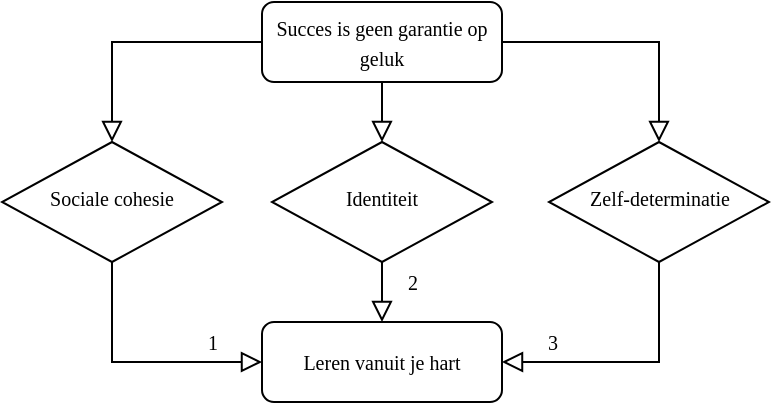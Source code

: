 <mxfile version="20.8.14" type="github">
  <diagram id="C5RBs43oDa-KdzZeNtuy" name="Page-1">
    <mxGraphModel dx="819" dy="431" grid="1" gridSize="10" guides="1" tooltips="1" connect="1" arrows="1" fold="1" page="1" pageScale="1" pageWidth="827" pageHeight="1169" math="0" shadow="0">
      <root>
        <mxCell id="WIyWlLk6GJQsqaUBKTNV-0" />
        <mxCell id="WIyWlLk6GJQsqaUBKTNV-1" parent="WIyWlLk6GJQsqaUBKTNV-0" />
        <mxCell id="WIyWlLk6GJQsqaUBKTNV-2" value="" style="rounded=0;html=1;jettySize=auto;orthogonalLoop=1;fontSize=11;endArrow=block;endFill=0;endSize=8;strokeWidth=1;shadow=0;labelBackgroundColor=none;edgeStyle=orthogonalEdgeStyle;" parent="WIyWlLk6GJQsqaUBKTNV-1" source="WIyWlLk6GJQsqaUBKTNV-3" target="WIyWlLk6GJQsqaUBKTNV-6" edge="1">
          <mxGeometry relative="1" as="geometry" />
        </mxCell>
        <mxCell id="WIyWlLk6GJQsqaUBKTNV-3" value="&lt;font style=&quot;font-size: 10px;&quot; face=&quot;Tahoma&quot;&gt;Succes is geen garantie op geluk&lt;/font&gt;" style="rounded=1;whiteSpace=wrap;html=1;fontSize=12;glass=0;strokeWidth=1;shadow=0;" parent="WIyWlLk6GJQsqaUBKTNV-1" vertex="1">
          <mxGeometry x="160" y="80" width="120" height="40" as="geometry" />
        </mxCell>
        <mxCell id="WIyWlLk6GJQsqaUBKTNV-6" value="&lt;font style=&quot;font-size: 10px;&quot; face=&quot;Tahoma&quot;&gt;Zelf-determinatie&lt;/font&gt;" style="rhombus;whiteSpace=wrap;html=1;shadow=0;fontFamily=Helvetica;fontSize=12;align=center;strokeWidth=1;spacing=6;spacingTop=-4;" parent="WIyWlLk6GJQsqaUBKTNV-1" vertex="1">
          <mxGeometry x="303.5" y="150" width="110" height="60" as="geometry" />
        </mxCell>
        <mxCell id="whrdd_yWK2fQMcM88HJ5-0" value="&lt;font style=&quot;font-size: 10px;&quot; face=&quot;Tahoma&quot;&gt;Identiteit&lt;/font&gt;" style="rhombus;whiteSpace=wrap;html=1;shadow=0;fontFamily=Helvetica;fontSize=12;align=center;strokeWidth=1;spacing=6;spacingTop=-4;" vertex="1" parent="WIyWlLk6GJQsqaUBKTNV-1">
          <mxGeometry x="165" y="150" width="110" height="60" as="geometry" />
        </mxCell>
        <mxCell id="whrdd_yWK2fQMcM88HJ5-1" value="&lt;font style=&quot;font-size: 10px;&quot; face=&quot;Tahoma&quot;&gt;Sociale cohesie&lt;/font&gt;" style="rhombus;whiteSpace=wrap;html=1;shadow=0;fontFamily=Helvetica;fontSize=12;align=center;strokeWidth=1;spacing=6;spacingTop=-4;" vertex="1" parent="WIyWlLk6GJQsqaUBKTNV-1">
          <mxGeometry x="30" y="150" width="110" height="60" as="geometry" />
        </mxCell>
        <mxCell id="whrdd_yWK2fQMcM88HJ5-2" value="" style="rounded=0;html=1;jettySize=auto;orthogonalLoop=1;fontSize=11;endArrow=block;endFill=0;endSize=8;strokeWidth=1;shadow=0;labelBackgroundColor=none;edgeStyle=orthogonalEdgeStyle;exitX=0.5;exitY=1;exitDx=0;exitDy=0;" edge="1" parent="WIyWlLk6GJQsqaUBKTNV-1" source="WIyWlLk6GJQsqaUBKTNV-3" target="whrdd_yWK2fQMcM88HJ5-0">
          <mxGeometry relative="1" as="geometry">
            <mxPoint x="290" y="110.029" as="sourcePoint" />
            <mxPoint x="355" y="160" as="targetPoint" />
          </mxGeometry>
        </mxCell>
        <mxCell id="whrdd_yWK2fQMcM88HJ5-3" value="" style="rounded=0;html=1;jettySize=auto;orthogonalLoop=1;fontSize=11;endArrow=block;endFill=0;endSize=8;strokeWidth=1;shadow=0;labelBackgroundColor=none;edgeStyle=orthogonalEdgeStyle;exitX=0;exitY=0.5;exitDx=0;exitDy=0;" edge="1" parent="WIyWlLk6GJQsqaUBKTNV-1" source="WIyWlLk6GJQsqaUBKTNV-3" target="whrdd_yWK2fQMcM88HJ5-1">
          <mxGeometry relative="1" as="geometry">
            <mxPoint x="300" y="120.029" as="sourcePoint" />
            <mxPoint x="365" y="170" as="targetPoint" />
          </mxGeometry>
        </mxCell>
        <mxCell id="whrdd_yWK2fQMcM88HJ5-4" value="&lt;font style=&quot;font-size: 10px;&quot; face=&quot;Tahoma&quot;&gt;Leren vanuit je hart&lt;/font&gt;" style="rounded=1;whiteSpace=wrap;html=1;fontSize=12;glass=0;strokeWidth=1;shadow=0;" vertex="1" parent="WIyWlLk6GJQsqaUBKTNV-1">
          <mxGeometry x="160" y="240" width="120" height="40" as="geometry" />
        </mxCell>
        <mxCell id="whrdd_yWK2fQMcM88HJ5-5" value="" style="rounded=0;html=1;jettySize=auto;orthogonalLoop=1;fontSize=11;endArrow=block;endFill=0;endSize=8;strokeWidth=1;shadow=0;labelBackgroundColor=none;edgeStyle=orthogonalEdgeStyle;exitX=0.5;exitY=1;exitDx=0;exitDy=0;entryX=1;entryY=0.5;entryDx=0;entryDy=0;" edge="1" parent="WIyWlLk6GJQsqaUBKTNV-1" source="WIyWlLk6GJQsqaUBKTNV-6" target="whrdd_yWK2fQMcM88HJ5-4">
          <mxGeometry relative="1" as="geometry">
            <mxPoint x="290" y="110.029" as="sourcePoint" />
            <mxPoint x="368.486" y="160.008" as="targetPoint" />
          </mxGeometry>
        </mxCell>
        <mxCell id="whrdd_yWK2fQMcM88HJ5-6" value="" style="rounded=0;html=1;jettySize=auto;orthogonalLoop=1;fontSize=11;endArrow=block;endFill=0;endSize=8;strokeWidth=1;shadow=0;labelBackgroundColor=none;edgeStyle=orthogonalEdgeStyle;exitX=0.5;exitY=1;exitDx=0;exitDy=0;" edge="1" parent="WIyWlLk6GJQsqaUBKTNV-1" source="whrdd_yWK2fQMcM88HJ5-0" target="whrdd_yWK2fQMcM88HJ5-4">
          <mxGeometry relative="1" as="geometry">
            <mxPoint x="230" y="130" as="sourcePoint" />
            <mxPoint x="230.029" y="160.016" as="targetPoint" />
          </mxGeometry>
        </mxCell>
        <mxCell id="whrdd_yWK2fQMcM88HJ5-8" value="" style="rounded=0;html=1;jettySize=auto;orthogonalLoop=1;fontSize=11;endArrow=block;endFill=0;endSize=8;strokeWidth=1;shadow=0;labelBackgroundColor=none;edgeStyle=orthogonalEdgeStyle;exitX=0.5;exitY=1;exitDx=0;exitDy=0;entryX=0;entryY=0.5;entryDx=0;entryDy=0;" edge="1" parent="WIyWlLk6GJQsqaUBKTNV-1" source="whrdd_yWK2fQMcM88HJ5-1" target="whrdd_yWK2fQMcM88HJ5-4">
          <mxGeometry relative="1" as="geometry">
            <mxPoint x="170" y="110" as="sourcePoint" />
            <mxPoint x="95" y="160" as="targetPoint" />
          </mxGeometry>
        </mxCell>
        <mxCell id="whrdd_yWK2fQMcM88HJ5-9" value="3" style="text;html=1;align=center;verticalAlign=middle;resizable=0;points=[];autosize=1;strokeColor=none;fillColor=none;fontSize=10;fontFamily=Tahoma;" vertex="1" parent="WIyWlLk6GJQsqaUBKTNV-1">
          <mxGeometry x="290" y="235" width="30" height="30" as="geometry" />
        </mxCell>
        <mxCell id="whrdd_yWK2fQMcM88HJ5-10" value="2" style="text;html=1;align=center;verticalAlign=middle;resizable=0;points=[];autosize=1;strokeColor=none;fillColor=none;fontSize=10;fontFamily=Tahoma;" vertex="1" parent="WIyWlLk6GJQsqaUBKTNV-1">
          <mxGeometry x="220" y="205" width="30" height="30" as="geometry" />
        </mxCell>
        <mxCell id="whrdd_yWK2fQMcM88HJ5-11" value="1" style="text;html=1;align=center;verticalAlign=middle;resizable=0;points=[];autosize=1;strokeColor=none;fillColor=none;fontSize=10;fontFamily=Tahoma;" vertex="1" parent="WIyWlLk6GJQsqaUBKTNV-1">
          <mxGeometry x="120" y="235" width="30" height="30" as="geometry" />
        </mxCell>
      </root>
    </mxGraphModel>
  </diagram>
</mxfile>
